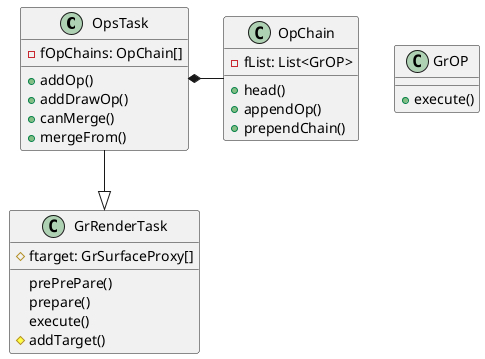
@startuml emitAndInstallProcs
class OpsTask {
	+addOp()
	+addDrawOp()
	+canMerge()
	+mergeFrom()
	-fOpChains: OpChain[]
}

OpsTask *- OpChain

class GrRenderTask {
	prePrePare()
	prepare()
	execute()
	#ftarget: GrSurfaceProxy[]
	#addTarget()
}

class OpChain {
	+head()
	+appendOp()
	+prependChain()
	-fList: List<GrOP>
}

class GrOP {
	+execute()
}

OpsTask --|> GrRenderTask
@enduml
